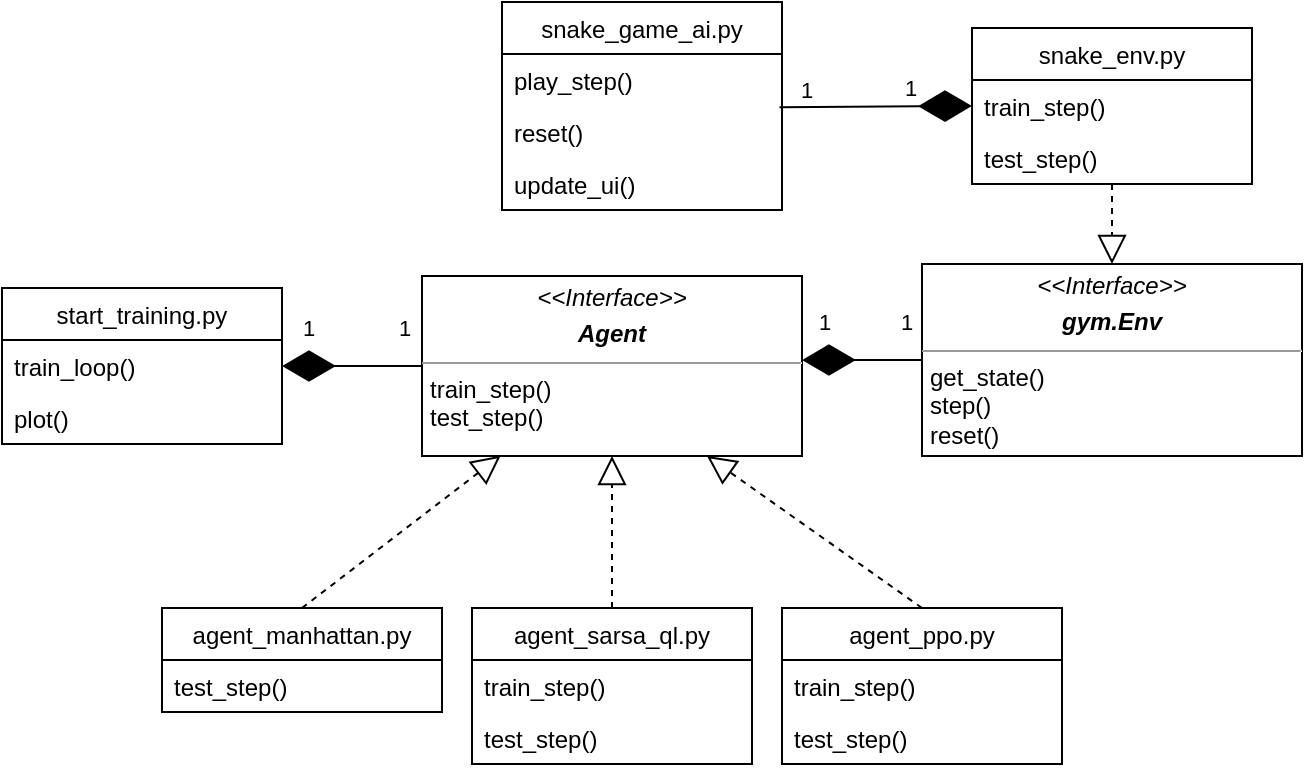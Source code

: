 <mxfile version="14.9.0" type="google"><diagram id="sZOdkxoa7jhkzy-1NU9N" name="Page-1"><mxGraphModel dx="813" dy="435" grid="1" gridSize="10" guides="1" tooltips="1" connect="1" arrows="1" fold="1" page="1" pageScale="1" pageWidth="850" pageHeight="1100" math="0" shadow="0"><root><mxCell id="0"/><mxCell id="1" parent="0"/><mxCell id="f82un1IPwKcMfFPOZ223-5" value="start_training.py" style="swimlane;fontStyle=0;childLayout=stackLayout;horizontal=1;startSize=26;fillColor=none;horizontalStack=0;resizeParent=1;resizeParentMax=0;resizeLast=0;collapsible=1;marginBottom=0;" vertex="1" parent="1"><mxGeometry x="20" y="300" width="140" height="78" as="geometry"/></mxCell><mxCell id="f82un1IPwKcMfFPOZ223-6" value="train_loop()" style="text;strokeColor=none;fillColor=none;align=left;verticalAlign=top;spacingLeft=4;spacingRight=4;overflow=hidden;rotatable=0;points=[[0,0.5],[1,0.5]];portConstraint=eastwest;" vertex="1" parent="f82un1IPwKcMfFPOZ223-5"><mxGeometry y="26" width="140" height="26" as="geometry"/></mxCell><mxCell id="f82un1IPwKcMfFPOZ223-7" value="plot()" style="text;strokeColor=none;fillColor=none;align=left;verticalAlign=top;spacingLeft=4;spacingRight=4;overflow=hidden;rotatable=0;points=[[0,0.5],[1,0.5]];portConstraint=eastwest;" vertex="1" parent="f82un1IPwKcMfFPOZ223-5"><mxGeometry y="52" width="140" height="26" as="geometry"/></mxCell><mxCell id="f82un1IPwKcMfFPOZ223-10" value="agent_ppo.py" style="swimlane;fontStyle=0;childLayout=stackLayout;horizontal=1;startSize=26;fillColor=none;horizontalStack=0;resizeParent=1;resizeParentMax=0;resizeLast=0;collapsible=1;marginBottom=0;" vertex="1" parent="1"><mxGeometry x="410" y="460" width="140" height="78" as="geometry"/></mxCell><mxCell id="f82un1IPwKcMfFPOZ223-11" value="train_step()" style="text;strokeColor=none;fillColor=none;align=left;verticalAlign=top;spacingLeft=4;spacingRight=4;overflow=hidden;rotatable=0;points=[[0,0.5],[1,0.5]];portConstraint=eastwest;" vertex="1" parent="f82un1IPwKcMfFPOZ223-10"><mxGeometry y="26" width="140" height="26" as="geometry"/></mxCell><mxCell id="f82un1IPwKcMfFPOZ223-12" value="test_step()" style="text;strokeColor=none;fillColor=none;align=left;verticalAlign=top;spacingLeft=4;spacingRight=4;overflow=hidden;rotatable=0;points=[[0,0.5],[1,0.5]];portConstraint=eastwest;" vertex="1" parent="f82un1IPwKcMfFPOZ223-10"><mxGeometry y="52" width="140" height="26" as="geometry"/></mxCell><mxCell id="f82un1IPwKcMfFPOZ223-13" value="agent_sarsa_ql.py" style="swimlane;fontStyle=0;childLayout=stackLayout;horizontal=1;startSize=26;fillColor=none;horizontalStack=0;resizeParent=1;resizeParentMax=0;resizeLast=0;collapsible=1;marginBottom=0;" vertex="1" parent="1"><mxGeometry x="255" y="460" width="140" height="78" as="geometry"/></mxCell><mxCell id="f82un1IPwKcMfFPOZ223-14" value="train_step()" style="text;strokeColor=none;fillColor=none;align=left;verticalAlign=top;spacingLeft=4;spacingRight=4;overflow=hidden;rotatable=0;points=[[0,0.5],[1,0.5]];portConstraint=eastwest;" vertex="1" parent="f82un1IPwKcMfFPOZ223-13"><mxGeometry y="26" width="140" height="26" as="geometry"/></mxCell><mxCell id="f82un1IPwKcMfFPOZ223-15" value="test_step()" style="text;strokeColor=none;fillColor=none;align=left;verticalAlign=top;spacingLeft=4;spacingRight=4;overflow=hidden;rotatable=0;points=[[0,0.5],[1,0.5]];portConstraint=eastwest;" vertex="1" parent="f82un1IPwKcMfFPOZ223-13"><mxGeometry y="52" width="140" height="26" as="geometry"/></mxCell><mxCell id="f82un1IPwKcMfFPOZ223-17" value="agent_manhattan.py" style="swimlane;fontStyle=0;childLayout=stackLayout;horizontal=1;startSize=26;fillColor=none;horizontalStack=0;resizeParent=1;resizeParentMax=0;resizeLast=0;collapsible=1;marginBottom=0;" vertex="1" parent="1"><mxGeometry x="100" y="460" width="140" height="52" as="geometry"/></mxCell><mxCell id="f82un1IPwKcMfFPOZ223-19" value="test_step()" style="text;strokeColor=none;fillColor=none;align=left;verticalAlign=top;spacingLeft=4;spacingRight=4;overflow=hidden;rotatable=0;points=[[0,0.5],[1,0.5]];portConstraint=eastwest;" vertex="1" parent="f82un1IPwKcMfFPOZ223-17"><mxGeometry y="26" width="140" height="26" as="geometry"/></mxCell><mxCell id="f82un1IPwKcMfFPOZ223-31" value="&lt;p style=&quot;margin: 0px ; margin-top: 4px ; text-align: center&quot;&gt;&lt;i&gt;&amp;lt;&amp;lt;Interface&amp;gt;&amp;gt;&lt;/i&gt;&lt;br&gt;&lt;/p&gt;&lt;p style=&quot;margin: 0px ; margin-top: 4px ; text-align: center&quot;&gt;&lt;i&gt;&lt;b&gt;Agent&lt;/b&gt;&lt;/i&gt;&lt;/p&gt;&lt;hr size=&quot;1&quot;&gt;&lt;p style=&quot;margin: 0px ; margin-left: 4px&quot;&gt;train_step()&lt;/p&gt;&lt;p style=&quot;margin: 0px ; margin-left: 4px&quot;&gt;test_step()&lt;/p&gt;" style="verticalAlign=top;align=left;overflow=fill;fontSize=12;fontFamily=Helvetica;html=1;" vertex="1" parent="1"><mxGeometry x="230" y="294" width="190" height="90" as="geometry"/></mxCell><mxCell id="f82un1IPwKcMfFPOZ223-35" value="" style="endArrow=block;dashed=1;endFill=0;endSize=12;html=1;entryX=0.5;entryY=1;entryDx=0;entryDy=0;exitX=0.5;exitY=0;exitDx=0;exitDy=0;" edge="1" parent="1" source="f82un1IPwKcMfFPOZ223-13" target="f82un1IPwKcMfFPOZ223-31"><mxGeometry width="160" relative="1" as="geometry"><mxPoint x="270" y="440" as="sourcePoint"/><mxPoint x="430" y="440" as="targetPoint"/></mxGeometry></mxCell><mxCell id="f82un1IPwKcMfFPOZ223-36" value="" style="endArrow=block;dashed=1;endFill=0;endSize=12;html=1;entryX=0.75;entryY=1;entryDx=0;entryDy=0;exitX=0.5;exitY=0;exitDx=0;exitDy=0;" edge="1" parent="1" source="f82un1IPwKcMfFPOZ223-10" target="f82un1IPwKcMfFPOZ223-31"><mxGeometry width="160" relative="1" as="geometry"><mxPoint x="335" y="470" as="sourcePoint"/><mxPoint x="335" y="394" as="targetPoint"/></mxGeometry></mxCell><mxCell id="f82un1IPwKcMfFPOZ223-37" value="" style="endArrow=block;dashed=1;endFill=0;endSize=12;html=1;entryX=0.207;entryY=0.998;entryDx=0;entryDy=0;exitX=0.5;exitY=0;exitDx=0;exitDy=0;entryPerimeter=0;" edge="1" parent="1" source="f82un1IPwKcMfFPOZ223-17" target="f82un1IPwKcMfFPOZ223-31"><mxGeometry width="160" relative="1" as="geometry"><mxPoint x="490" y="470" as="sourcePoint"/><mxPoint x="382.5" y="394" as="targetPoint"/></mxGeometry></mxCell><mxCell id="f82un1IPwKcMfFPOZ223-39" value="" style="endArrow=diamondThin;endFill=1;endSize=24;html=1;exitX=0;exitY=0.5;exitDx=0;exitDy=0;" edge="1" parent="1" source="f82un1IPwKcMfFPOZ223-31" target="f82un1IPwKcMfFPOZ223-6"><mxGeometry width="160" relative="1" as="geometry"><mxPoint x="470" y="350" as="sourcePoint"/><mxPoint x="630" y="350" as="targetPoint"/></mxGeometry></mxCell><mxCell id="f82un1IPwKcMfFPOZ223-40" value="1" style="edgeLabel;html=1;align=center;verticalAlign=middle;resizable=0;points=[];" vertex="1" connectable="0" parent="f82un1IPwKcMfFPOZ223-39"><mxGeometry x="0.637" y="-2" relative="1" as="geometry"><mxPoint y="-17" as="offset"/></mxGeometry></mxCell><mxCell id="f82un1IPwKcMfFPOZ223-41" value="1" style="edgeLabel;html=1;align=center;verticalAlign=middle;resizable=0;points=[];" vertex="1" connectable="0" parent="f82un1IPwKcMfFPOZ223-39"><mxGeometry x="-0.735" y="-1" relative="1" as="geometry"><mxPoint y="-18" as="offset"/></mxGeometry></mxCell><mxCell id="f82un1IPwKcMfFPOZ223-45" value="&lt;p style=&quot;margin: 0px ; margin-top: 4px ; text-align: center&quot;&gt;&lt;i&gt;&amp;lt;&amp;lt;Interface&amp;gt;&amp;gt;&lt;/i&gt;&lt;br&gt;&lt;/p&gt;&lt;p style=&quot;margin: 0px ; margin-top: 4px ; text-align: center&quot;&gt;&lt;i&gt;&lt;b&gt;gym.Env&lt;/b&gt;&lt;/i&gt;&lt;/p&gt;&lt;hr size=&quot;1&quot;&gt;&lt;p style=&quot;margin: 0px ; margin-left: 4px&quot;&gt;&lt;span&gt;get_state()&lt;/span&gt;&lt;/p&gt;&lt;p style=&quot;margin: 0px ; margin-left: 4px&quot;&gt;&lt;span&gt;step()&lt;/span&gt;&lt;br&gt;&lt;/p&gt;&lt;p style=&quot;margin: 0px ; margin-left: 4px&quot;&gt;&lt;span&gt;reset()&lt;/span&gt;&lt;/p&gt;" style="verticalAlign=top;align=left;overflow=fill;fontSize=12;fontFamily=Helvetica;html=1;" vertex="1" parent="1"><mxGeometry x="480" y="288" width="190" height="96" as="geometry"/></mxCell><mxCell id="f82un1IPwKcMfFPOZ223-47" value="" style="endArrow=diamondThin;endFill=1;endSize=24;html=1;exitX=0;exitY=0.5;exitDx=0;exitDy=0;" edge="1" parent="1" source="f82un1IPwKcMfFPOZ223-45"><mxGeometry width="160" relative="1" as="geometry"><mxPoint x="240" y="349" as="sourcePoint"/><mxPoint x="420" y="336" as="targetPoint"/></mxGeometry></mxCell><mxCell id="f82un1IPwKcMfFPOZ223-48" value="1" style="edgeLabel;html=1;align=center;verticalAlign=middle;resizable=0;points=[];" vertex="1" connectable="0" parent="f82un1IPwKcMfFPOZ223-47"><mxGeometry x="0.637" y="-2" relative="1" as="geometry"><mxPoint y="-17" as="offset"/></mxGeometry></mxCell><mxCell id="f82un1IPwKcMfFPOZ223-49" value="1" style="edgeLabel;html=1;align=center;verticalAlign=middle;resizable=0;points=[];" vertex="1" connectable="0" parent="f82un1IPwKcMfFPOZ223-47"><mxGeometry x="-0.735" y="-1" relative="1" as="geometry"><mxPoint y="-18" as="offset"/></mxGeometry></mxCell><mxCell id="f82un1IPwKcMfFPOZ223-50" value="snake_env.py" style="swimlane;fontStyle=0;childLayout=stackLayout;horizontal=1;startSize=26;fillColor=none;horizontalStack=0;resizeParent=1;resizeParentMax=0;resizeLast=0;collapsible=1;marginBottom=0;" vertex="1" parent="1"><mxGeometry x="505" y="170" width="140" height="78" as="geometry"/></mxCell><mxCell id="f82un1IPwKcMfFPOZ223-51" value="train_step()" style="text;strokeColor=none;fillColor=none;align=left;verticalAlign=top;spacingLeft=4;spacingRight=4;overflow=hidden;rotatable=0;points=[[0,0.5],[1,0.5]];portConstraint=eastwest;" vertex="1" parent="f82un1IPwKcMfFPOZ223-50"><mxGeometry y="26" width="140" height="26" as="geometry"/></mxCell><mxCell id="f82un1IPwKcMfFPOZ223-52" value="test_step()" style="text;strokeColor=none;fillColor=none;align=left;verticalAlign=top;spacingLeft=4;spacingRight=4;overflow=hidden;rotatable=0;points=[[0,0.5],[1,0.5]];portConstraint=eastwest;" vertex="1" parent="f82un1IPwKcMfFPOZ223-50"><mxGeometry y="52" width="140" height="26" as="geometry"/></mxCell><mxCell id="f82un1IPwKcMfFPOZ223-53" value="" style="endArrow=block;dashed=1;endFill=0;endSize=12;html=1;entryX=0.5;entryY=0;entryDx=0;entryDy=0;" edge="1" parent="1" source="f82un1IPwKcMfFPOZ223-52" target="f82un1IPwKcMfFPOZ223-45"><mxGeometry width="160" relative="1" as="geometry"><mxPoint x="490" y="470" as="sourcePoint"/><mxPoint x="382.5" y="394" as="targetPoint"/></mxGeometry></mxCell><mxCell id="f82un1IPwKcMfFPOZ223-56" value="snake_game_ai.py" style="swimlane;fontStyle=0;childLayout=stackLayout;horizontal=1;startSize=26;fillColor=none;horizontalStack=0;resizeParent=1;resizeParentMax=0;resizeLast=0;collapsible=1;marginBottom=0;" vertex="1" parent="1"><mxGeometry x="270" y="157" width="140" height="104" as="geometry"/></mxCell><mxCell id="f82un1IPwKcMfFPOZ223-57" value="play_step()" style="text;strokeColor=none;fillColor=none;align=left;verticalAlign=top;spacingLeft=4;spacingRight=4;overflow=hidden;rotatable=0;points=[[0,0.5],[1,0.5]];portConstraint=eastwest;" vertex="1" parent="f82un1IPwKcMfFPOZ223-56"><mxGeometry y="26" width="140" height="26" as="geometry"/></mxCell><mxCell id="f82un1IPwKcMfFPOZ223-58" value="reset()" style="text;strokeColor=none;fillColor=none;align=left;verticalAlign=top;spacingLeft=4;spacingRight=4;overflow=hidden;rotatable=0;points=[[0,0.5],[1,0.5]];portConstraint=eastwest;" vertex="1" parent="f82un1IPwKcMfFPOZ223-56"><mxGeometry y="52" width="140" height="26" as="geometry"/></mxCell><mxCell id="f82un1IPwKcMfFPOZ223-64" value="update_ui()" style="text;strokeColor=none;fillColor=none;align=left;verticalAlign=top;spacingLeft=4;spacingRight=4;overflow=hidden;rotatable=0;points=[[0,0.5],[1,0.5]];portConstraint=eastwest;" vertex="1" parent="f82un1IPwKcMfFPOZ223-56"><mxGeometry y="78" width="140" height="26" as="geometry"/></mxCell><mxCell id="f82un1IPwKcMfFPOZ223-59" value="" style="endArrow=diamondThin;endFill=1;endSize=24;html=1;entryX=0;entryY=0.5;entryDx=0;entryDy=0;exitX=0.991;exitY=0.022;exitDx=0;exitDy=0;exitPerimeter=0;" edge="1" parent="1" source="f82un1IPwKcMfFPOZ223-58" target="f82un1IPwKcMfFPOZ223-51"><mxGeometry width="160" relative="1" as="geometry"><mxPoint x="450" y="209" as="sourcePoint"/><mxPoint x="500" y="209" as="targetPoint"/></mxGeometry></mxCell><mxCell id="f82un1IPwKcMfFPOZ223-60" value="1" style="edgeLabel;html=1;align=center;verticalAlign=middle;resizable=0;points=[];" vertex="1" connectable="0" parent="f82un1IPwKcMfFPOZ223-59"><mxGeometry x="0.637" y="-2" relative="1" as="geometry"><mxPoint x="-14" y="-11" as="offset"/></mxGeometry></mxCell><mxCell id="f82un1IPwKcMfFPOZ223-61" value="1" style="edgeLabel;html=1;align=center;verticalAlign=middle;resizable=0;points=[];" vertex="1" connectable="0" parent="f82un1IPwKcMfFPOZ223-59"><mxGeometry x="-0.735" y="-1" relative="1" as="geometry"><mxPoint y="-10" as="offset"/></mxGeometry></mxCell></root></mxGraphModel></diagram></mxfile>